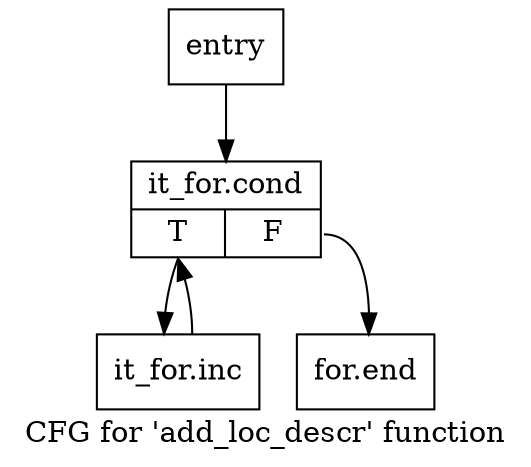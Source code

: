digraph "CFG for 'add_loc_descr' function" {
	label="CFG for 'add_loc_descr' function";

	Node0x3cb78a0 [shape=record,label="{entry}"];
	Node0x3cb78a0 -> Node0x3cb78f0;
	Node0x3cb78f0 [shape=record,label="{it_for.cond|{<s0>T|<s1>F}}"];
	Node0x3cb78f0:s0 -> Node0x3cb7940;
	Node0x3cb78f0:s1 -> Node0x3cb7990;
	Node0x3cb7940 [shape=record,label="{it_for.inc}"];
	Node0x3cb7940 -> Node0x3cb78f0;
	Node0x3cb7990 [shape=record,label="{for.end}"];
}
